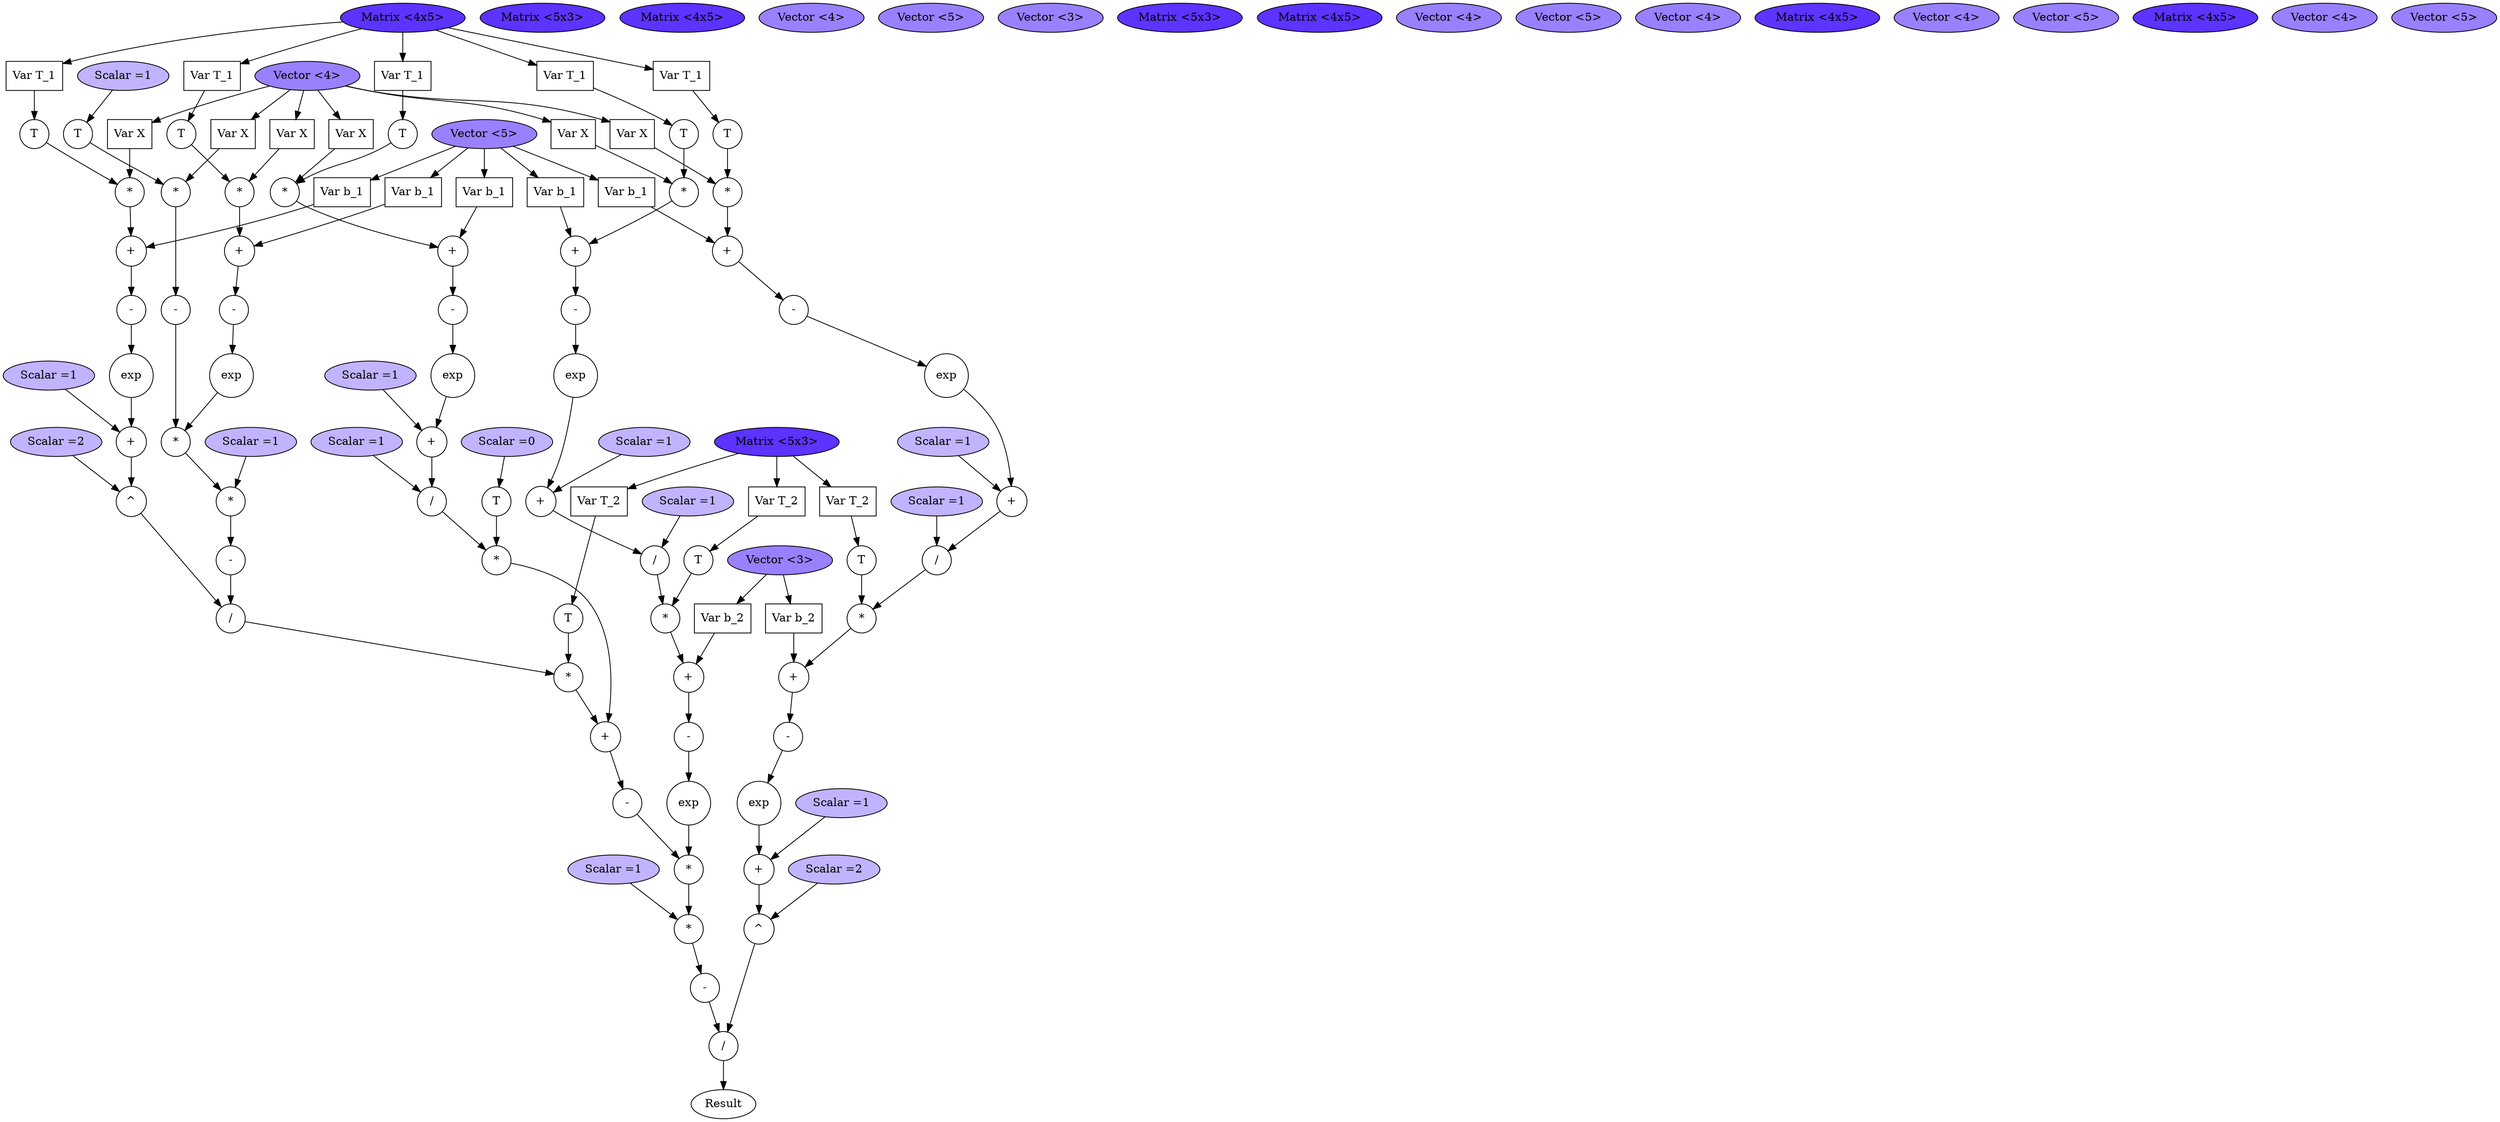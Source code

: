 digraph diffed{
	1 [label="/", shape=circle];
	2 [label="-", shape=circle];
	3 [label="*", shape=circle];
	4 [label="Scalar =1", style="filled", fillcolor=".7 .3 1.0"];
	5 [label="*", shape=circle];
	6 [label="exp", shape=circle];
	7 [label="-", shape=circle];
	8 [label="+", shape=circle];
	9 [label="*", shape=circle];
	10 [label="T", shape=circle];
	11 [label="Var T_2", shape=box];
	12 [label="Matrix <5x3>", style="filled", fillcolor=".7 .8 1.0"];
	13 [label="/", shape=circle];
	14 [label="Scalar =1", style="filled", fillcolor=".7 .3 1.0"];
	15 [label="+", shape=circle];
	16 [label="Scalar =1", style="filled", fillcolor=".7 .3 1.0"];
	17 [label="exp", shape=circle];
	18 [label="-", shape=circle];
	19 [label="+", shape=circle];
	20 [label="*", shape=circle];
	21 [label="T", shape=circle];
	22 [label="Var T_1", shape=box];
	23 [label="Matrix <4x5>", style="filled", fillcolor=".7 .8 1.0"];
	24 [label="Var X", shape=box];
	25 [label="Vector <4>", style="filled", fillcolor=".7 .5 1.0"];
	26 [label="Var b_1", shape=box];
	27 [label="Vector <5>", style="filled", fillcolor=".7 .5 1.0"];
	28 [label="Var b_2", shape=box];
	29 [label="Vector <3>", style="filled", fillcolor=".7 .5 1.0"];
	30 [label="-", shape=circle];
	31 [label="+", shape=circle];
	32 [label="*", shape=circle];
	33 [label="T", shape=circle];
	34 [label="Var T_2", shape=box];
	35 [label="Matrix <5x3>", style="filled", fillcolor=".7 .8 1.0"];
	36 [label="/", shape=circle];
	37 [label="-", shape=circle];
	38 [label="*", shape=circle];
	39 [label="Scalar =1", style="filled", fillcolor=".7 .3 1.0"];
	40 [label="*", shape=circle];
	41 [label="exp", shape=circle];
	42 [label="-", shape=circle];
	43 [label="+", shape=circle];
	44 [label="*", shape=circle];
	45 [label="T", shape=circle];
	46 [label="Var T_1", shape=box];
	47 [label="Matrix <4x5>", style="filled", fillcolor=".7 .8 1.0"];
	48 [label="Var X", shape=box];
	49 [label="Vector <4>", style="filled", fillcolor=".7 .5 1.0"];
	50 [label="Var b_1", shape=box];
	51 [label="Vector <5>", style="filled", fillcolor=".7 .5 1.0"];
	52 [label="-", shape=circle];
	53 [label="*", shape=circle];
	54 [label="T", shape=circle];
	55 [label="Scalar =1", style="filled", fillcolor=".7 .3 1.0"];
	56 [label="Var X", shape=box];
	57 [label="Vector <4>", style="filled", fillcolor=".7 .5 1.0"];
	58 [label="^", shape=circle];
	59 [label="+", shape=circle];
	60 [label="Scalar =1", style="filled", fillcolor=".7 .3 1.0"];
	61 [label="exp", shape=circle];
	62 [label="-", shape=circle];
	63 [label="+", shape=circle];
	64 [label="*", shape=circle];
	65 [label="T", shape=circle];
	66 [label="Var T_1", shape=box];
	67 [label="Matrix <4x5>", style="filled", fillcolor=".7 .8 1.0"];
	68 [label="Var X", shape=box];
	69 [label="Vector <4>", style="filled", fillcolor=".7 .5 1.0"];
	70 [label="Var b_1", shape=box];
	71 [label="Vector <5>", style="filled", fillcolor=".7 .5 1.0"];
	72 [label="Scalar =2", style="filled", fillcolor=".7 .3 1.0"];
	73 [label="*", shape=circle];
	74 [label="T", shape=circle];
	75 [label="Scalar =0", style="filled", fillcolor=".7 .3 1.0"];
	76 [label="/", shape=circle];
	77 [label="Scalar =1", style="filled", fillcolor=".7 .3 1.0"];
	78 [label="+", shape=circle];
	79 [label="Scalar =1", style="filled", fillcolor=".7 .3 1.0"];
	80 [label="exp", shape=circle];
	81 [label="-", shape=circle];
	82 [label="+", shape=circle];
	83 [label="*", shape=circle];
	84 [label="T", shape=circle];
	85 [label="Var T_1", shape=box];
	86 [label="Matrix <4x5>", style="filled", fillcolor=".7 .8 1.0"];
	87 [label="Var X", shape=box];
	88 [label="Vector <4>", style="filled", fillcolor=".7 .5 1.0"];
	89 [label="Var b_1", shape=box];
	90 [label="Vector <5>", style="filled", fillcolor=".7 .5 1.0"];
	91 [label="^", shape=circle];
	92 [label="+", shape=circle];
	93 [label="Scalar =1", style="filled", fillcolor=".7 .3 1.0"];
	94 [label="exp", shape=circle];
	95 [label="-", shape=circle];
	96 [label="+", shape=circle];
	97 [label="*", shape=circle];
	98 [label="T", shape=circle];
	99 [label="Var T_2", shape=box];
	100 [label="Matrix <5x3>", style="filled", fillcolor=".7 .8 1.0"];
	101 [label="/", shape=circle];
	102 [label="Scalar =1", style="filled", fillcolor=".7 .3 1.0"];
	103 [label="+", shape=circle];
	104 [label="Scalar =1", style="filled", fillcolor=".7 .3 1.0"];
	105 [label="exp", shape=circle];
	106 [label="-", shape=circle];
	107 [label="+", shape=circle];
	108 [label="*", shape=circle];
	109 [label="T", shape=circle];
	110 [label="Var T_1", shape=box];
	111 [label="Matrix <4x5>", style="filled", fillcolor=".7 .8 1.0"];
	112 [label="Var X", shape=box];
	113 [label="Vector <4>", style="filled", fillcolor=".7 .5 1.0"];
	114 [label="Var b_1", shape=box];
	115 [label="Vector <5>", style="filled", fillcolor=".7 .5 1.0"];
	116 [label="Var b_2", shape=box];
	117 [label="Vector <3>", style="filled", fillcolor=".7 .5 1.0"];
	118 [label="Scalar =2", style="filled", fillcolor=".7 .3 1.0"];
	1 -> Result ;
	2 -> 1;
	91 -> 1;
	3 -> 2;
	4 -> 3;
	5 -> 3;
	6 -> 5;
	30 -> 5;
	7 -> 6;
	8 -> 7;
	9 -> 8;
	28 -> 8;
	10 -> 9;
	13 -> 9;
	11 -> 10;
	100 -> 11;
	14 -> 13;
	15 -> 13;
	16 -> 15;
	17 -> 15;
	18 -> 17;
	19 -> 18;
	20 -> 19;
	26 -> 19;
	21 -> 20;
	24 -> 20;
	22 -> 21;
	111 -> 22;
	113 -> 24;
	115 -> 26;
	117 -> 28;
	31 -> 30;
	32 -> 31;
	73 -> 31;
	33 -> 32;
	36 -> 32;
	34 -> 33;
	100 -> 34;
	37 -> 36;
	58 -> 36;
	38 -> 37;
	39 -> 38;
	40 -> 38;
	41 -> 40;
	52 -> 40;
	42 -> 41;
	43 -> 42;
	44 -> 43;
	50 -> 43;
	45 -> 44;
	48 -> 44;
	46 -> 45;
	111 -> 46;
	113 -> 48;
	115 -> 50;
	53 -> 52;
	54 -> 53;
	56 -> 53;
	55 -> 54;
	113 -> 56;
	59 -> 58;
	72 -> 58;
	60 -> 59;
	61 -> 59;
	62 -> 61;
	63 -> 62;
	64 -> 63;
	70 -> 63;
	65 -> 64;
	68 -> 64;
	66 -> 65;
	111 -> 66;
	113 -> 68;
	115 -> 70;
	74 -> 73;
	76 -> 73;
	75 -> 74;
	77 -> 76;
	78 -> 76;
	79 -> 78;
	80 -> 78;
	81 -> 80;
	82 -> 81;
	83 -> 82;
	89 -> 82;
	84 -> 83;
	87 -> 83;
	85 -> 84;
	111 -> 85;
	113 -> 87;
	115 -> 89;
	92 -> 91;
	118 -> 91;
	93 -> 92;
	94 -> 92;
	95 -> 94;
	96 -> 95;
	97 -> 96;
	116 -> 96;
	98 -> 97;
	101 -> 97;
	99 -> 98;
	100 -> 99;
	102 -> 101;
	103 -> 101;
	104 -> 103;
	105 -> 103;
	106 -> 105;
	107 -> 106;
	108 -> 107;
	114 -> 107;
	109 -> 108;
	112 -> 108;
	110 -> 109;
	111 -> 110;
	113 -> 112;
	115 -> 114;
	117 -> 116;
}